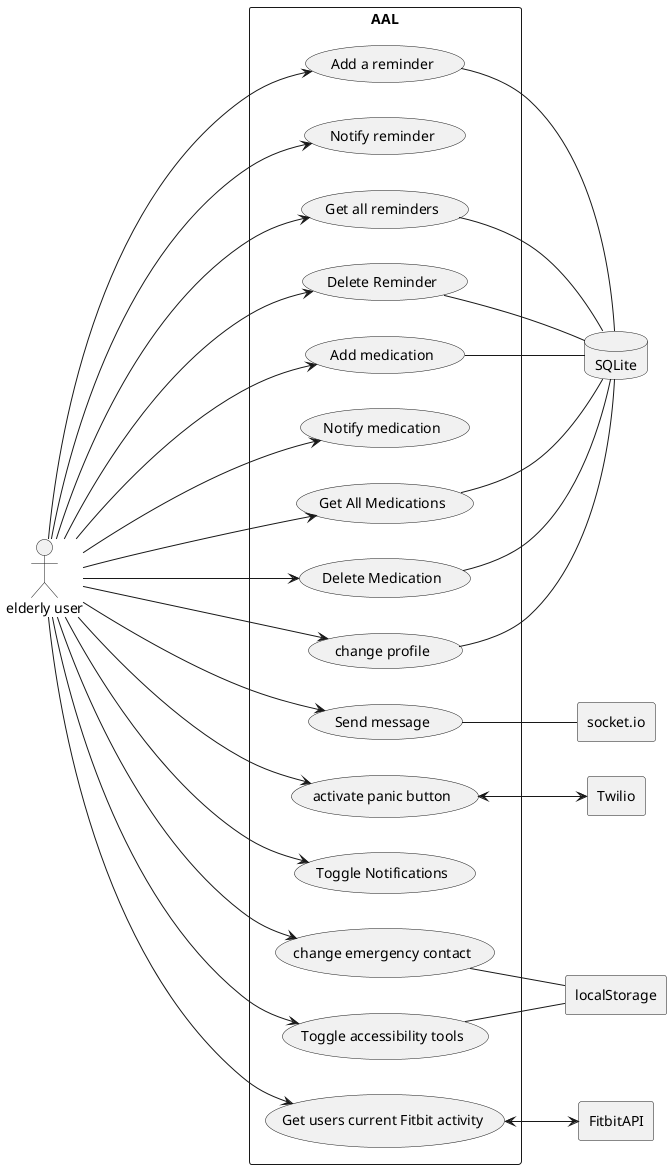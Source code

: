 @startuml AAL-living UseCases

:elderly user: as ElderlyUser

rectangle "AAL" as AAL {
  left to right direction

ElderlyUser ----> (Add a reminder)
ElderlyUser ---> (Notify reminder)
ElderlyUser ---> (Get all reminders)
ElderlyUser ---> (Delete Reminder)
ElderlyUser ---> (Add medication)
ElderlyUser --> (Notify medication)
ElderlyUser --> (Get All Medications)
ElderlyUser --> (Delete Medication)
ElderlyUser ---> (Send message)
ElderlyUser ---> (activate panic button)
ElderlyUser --> (change profile)
ElderlyUser --> (Toggle Notifications)
ElderlyUser ---> (Toggle accessibility tools)
ElderlyUser ---> (change emergency contact)
ElderlyUser ----> (Get users current Fitbit activity)
}

rectangle "Twilio" as TwilioAPI
rectangle "FitbitAPI" as FitbitAPI
database "SQLite" as DB
rectangle "socket.io" as SocketIO
rectangle "localStorage" as localStorage

(activate panic button) <--> TwilioAPI
(Get users current Fitbit activity) <--> FitbitAPI

(Add a reminder) -- DB
(Get all reminders) -- DB
(Delete Reminder) -- DB
(change emergency contact) -- localStorage
(Toggle accessibility tools) -- localStorage
(change profile) -- DB

(Add medication) -- DB
(Delete Medication) -- DB
(Get All Medications) -- DB

(Send message) -- SocketIO


@enduml
